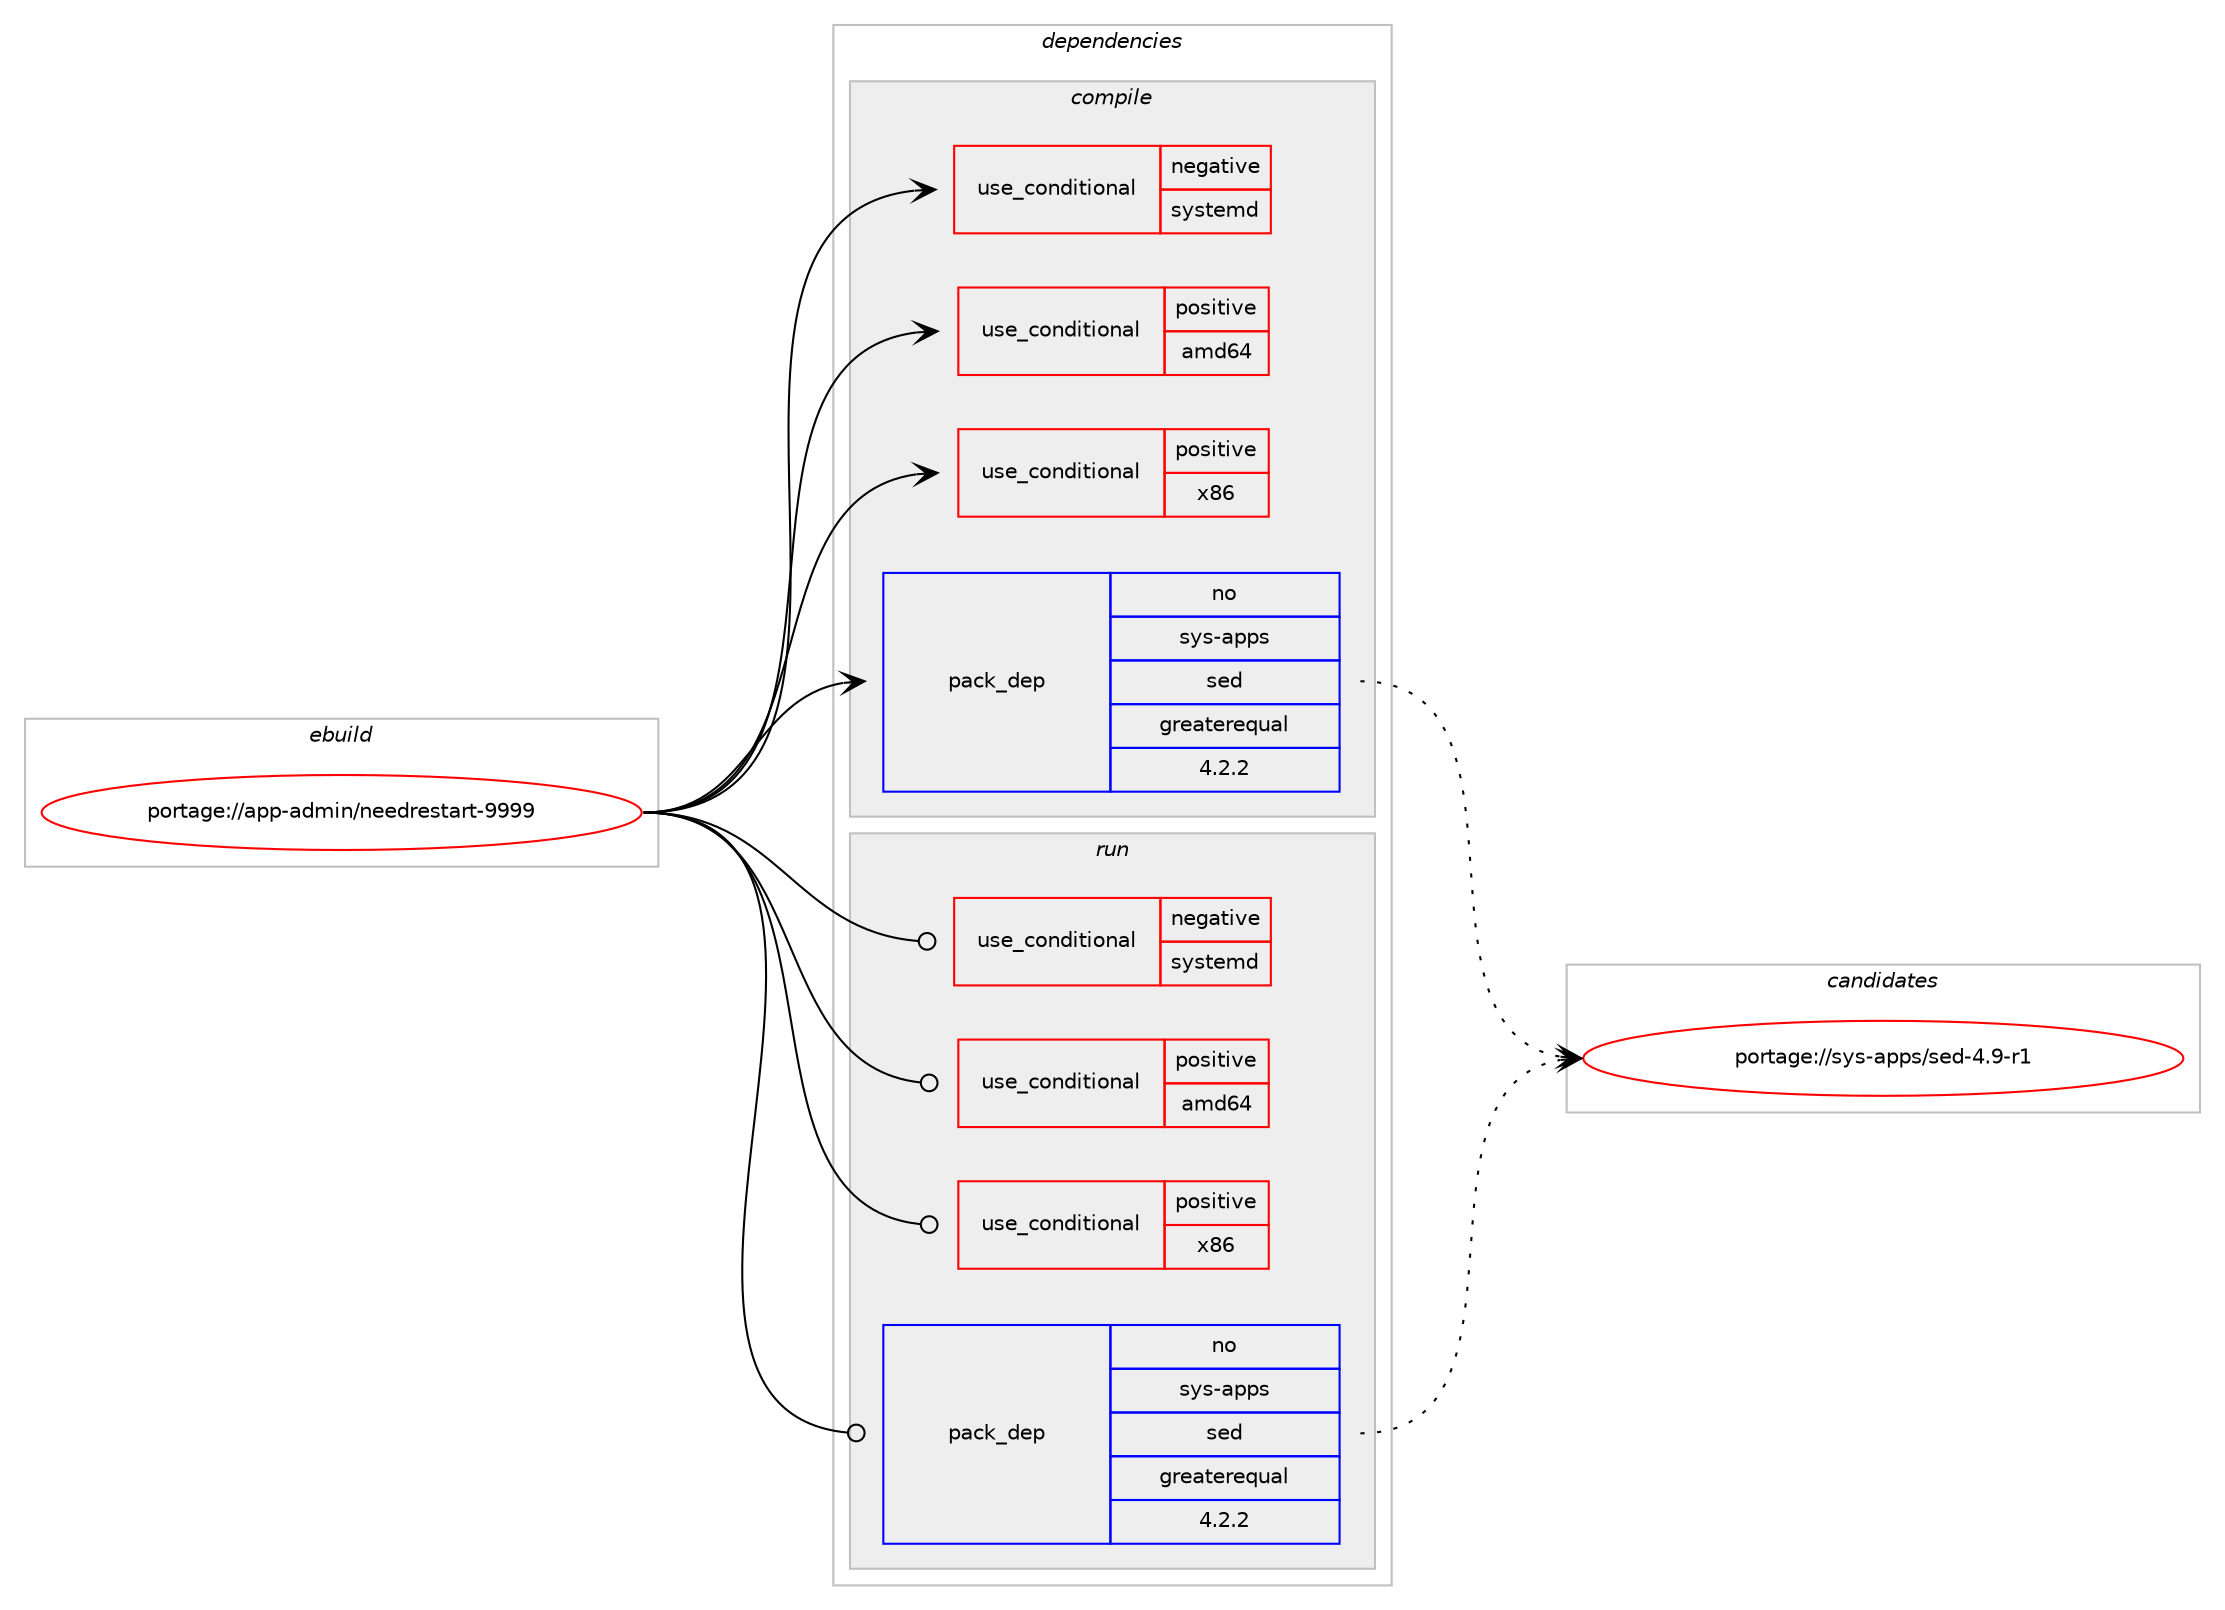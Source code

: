 digraph prolog {

# *************
# Graph options
# *************

newrank=true;
concentrate=true;
compound=true;
graph [rankdir=LR,fontname=Helvetica,fontsize=10,ranksep=1.5];#, ranksep=2.5, nodesep=0.2];
edge  [arrowhead=vee];
node  [fontname=Helvetica,fontsize=10];

# **********
# The ebuild
# **********

subgraph cluster_leftcol {
color=gray;
rank=same;
label=<<i>ebuild</i>>;
id [label="portage://app-admin/needrestart-9999", color=red, width=4, href="../app-admin/needrestart-9999.svg"];
}

# ****************
# The dependencies
# ****************

subgraph cluster_midcol {
color=gray;
label=<<i>dependencies</i>>;
subgraph cluster_compile {
fillcolor="#eeeeee";
style=filled;
label=<<i>compile</i>>;
subgraph cond683 {
dependency1152 [label=<<TABLE BORDER="0" CELLBORDER="1" CELLSPACING="0" CELLPADDING="4"><TR><TD ROWSPAN="3" CELLPADDING="10">use_conditional</TD></TR><TR><TD>negative</TD></TR><TR><TD>systemd</TD></TR></TABLE>>, shape=none, color=red];
# *** BEGIN UNKNOWN DEPENDENCY TYPE (TODO) ***
# dependency1152 -> package_dependency(portage://app-admin/needrestart-9999,install,no,sys-apps,init-system-helpers,none,[,,],[],[])
# *** END UNKNOWN DEPENDENCY TYPE (TODO) ***

}
id:e -> dependency1152:w [weight=20,style="solid",arrowhead="vee"];
subgraph cond684 {
dependency1153 [label=<<TABLE BORDER="0" CELLBORDER="1" CELLSPACING="0" CELLPADDING="4"><TR><TD ROWSPAN="3" CELLPADDING="10">use_conditional</TD></TR><TR><TD>positive</TD></TR><TR><TD>amd64</TD></TR></TABLE>>, shape=none, color=red];
# *** BEGIN UNKNOWN DEPENDENCY TYPE (TODO) ***
# dependency1153 -> package_dependency(portage://app-admin/needrestart-9999,install,no,sys-apps,iucode_tool,none,[,,],[],[])
# *** END UNKNOWN DEPENDENCY TYPE (TODO) ***

}
id:e -> dependency1153:w [weight=20,style="solid",arrowhead="vee"];
subgraph cond685 {
dependency1154 [label=<<TABLE BORDER="0" CELLBORDER="1" CELLSPACING="0" CELLPADDING="4"><TR><TD ROWSPAN="3" CELLPADDING="10">use_conditional</TD></TR><TR><TD>positive</TD></TR><TR><TD>x86</TD></TR></TABLE>>, shape=none, color=red];
# *** BEGIN UNKNOWN DEPENDENCY TYPE (TODO) ***
# dependency1154 -> package_dependency(portage://app-admin/needrestart-9999,install,no,sys-apps,iucode_tool,none,[,,],[],[])
# *** END UNKNOWN DEPENDENCY TYPE (TODO) ***

}
id:e -> dependency1154:w [weight=20,style="solid",arrowhead="vee"];
# *** BEGIN UNKNOWN DEPENDENCY TYPE (TODO) ***
# id -> package_dependency(portage://app-admin/needrestart-9999,install,no,dev-lang,perl,none,[,,],any_same_slot,[])
# *** END UNKNOWN DEPENDENCY TYPE (TODO) ***

# *** BEGIN UNKNOWN DEPENDENCY TYPE (TODO) ***
# id -> package_dependency(portage://app-admin/needrestart-9999,install,no,dev-perl,Module-Find,none,[,,],[],[])
# *** END UNKNOWN DEPENDENCY TYPE (TODO) ***

# *** BEGIN UNKNOWN DEPENDENCY TYPE (TODO) ***
# id -> package_dependency(portage://app-admin/needrestart-9999,install,no,dev-perl,Module-ScanDeps,none,[,,],[],[])
# *** END UNKNOWN DEPENDENCY TYPE (TODO) ***

# *** BEGIN UNKNOWN DEPENDENCY TYPE (TODO) ***
# id -> package_dependency(portage://app-admin/needrestart-9999,install,no,dev-perl,Proc-ProcessTable,none,[,,],[],[])
# *** END UNKNOWN DEPENDENCY TYPE (TODO) ***

# *** BEGIN UNKNOWN DEPENDENCY TYPE (TODO) ***
# id -> package_dependency(portage://app-admin/needrestart-9999,install,no,dev-perl,Sort-Naturally,none,[,,],[],[])
# *** END UNKNOWN DEPENDENCY TYPE (TODO) ***

# *** BEGIN UNKNOWN DEPENDENCY TYPE (TODO) ***
# id -> package_dependency(portage://app-admin/needrestart-9999,install,no,dev-perl,TermReadKey,none,[,,],[],[])
# *** END UNKNOWN DEPENDENCY TYPE (TODO) ***

# *** BEGIN UNKNOWN DEPENDENCY TYPE (TODO) ***
# id -> package_dependency(portage://app-admin/needrestart-9999,install,no,dev-perl,libintl-perl,none,[,,],[],[])
# *** END UNKNOWN DEPENDENCY TYPE (TODO) ***

subgraph pack453 {
dependency1155 [label=<<TABLE BORDER="0" CELLBORDER="1" CELLSPACING="0" CELLPADDING="4" WIDTH="220"><TR><TD ROWSPAN="6" CELLPADDING="30">pack_dep</TD></TR><TR><TD WIDTH="110">no</TD></TR><TR><TD>sys-apps</TD></TR><TR><TD>sed</TD></TR><TR><TD>greaterequal</TD></TR><TR><TD>4.2.2</TD></TR></TABLE>>, shape=none, color=blue];
}
id:e -> dependency1155:w [weight=20,style="solid",arrowhead="vee"];
# *** BEGIN UNKNOWN DEPENDENCY TYPE (TODO) ***
# id -> package_dependency(portage://app-admin/needrestart-9999,install,no,sys-devel,gettext,none,[,,],[],[])
# *** END UNKNOWN DEPENDENCY TYPE (TODO) ***

}
subgraph cluster_compileandrun {
fillcolor="#eeeeee";
style=filled;
label=<<i>compile and run</i>>;
}
subgraph cluster_run {
fillcolor="#eeeeee";
style=filled;
label=<<i>run</i>>;
subgraph cond686 {
dependency1156 [label=<<TABLE BORDER="0" CELLBORDER="1" CELLSPACING="0" CELLPADDING="4"><TR><TD ROWSPAN="3" CELLPADDING="10">use_conditional</TD></TR><TR><TD>negative</TD></TR><TR><TD>systemd</TD></TR></TABLE>>, shape=none, color=red];
# *** BEGIN UNKNOWN DEPENDENCY TYPE (TODO) ***
# dependency1156 -> package_dependency(portage://app-admin/needrestart-9999,run,no,sys-apps,init-system-helpers,none,[,,],[],[])
# *** END UNKNOWN DEPENDENCY TYPE (TODO) ***

}
id:e -> dependency1156:w [weight=20,style="solid",arrowhead="odot"];
subgraph cond687 {
dependency1157 [label=<<TABLE BORDER="0" CELLBORDER="1" CELLSPACING="0" CELLPADDING="4"><TR><TD ROWSPAN="3" CELLPADDING="10">use_conditional</TD></TR><TR><TD>positive</TD></TR><TR><TD>amd64</TD></TR></TABLE>>, shape=none, color=red];
# *** BEGIN UNKNOWN DEPENDENCY TYPE (TODO) ***
# dependency1157 -> package_dependency(portage://app-admin/needrestart-9999,run,no,sys-apps,iucode_tool,none,[,,],[],[])
# *** END UNKNOWN DEPENDENCY TYPE (TODO) ***

}
id:e -> dependency1157:w [weight=20,style="solid",arrowhead="odot"];
subgraph cond688 {
dependency1158 [label=<<TABLE BORDER="0" CELLBORDER="1" CELLSPACING="0" CELLPADDING="4"><TR><TD ROWSPAN="3" CELLPADDING="10">use_conditional</TD></TR><TR><TD>positive</TD></TR><TR><TD>x86</TD></TR></TABLE>>, shape=none, color=red];
# *** BEGIN UNKNOWN DEPENDENCY TYPE (TODO) ***
# dependency1158 -> package_dependency(portage://app-admin/needrestart-9999,run,no,sys-apps,iucode_tool,none,[,,],[],[])
# *** END UNKNOWN DEPENDENCY TYPE (TODO) ***

}
id:e -> dependency1158:w [weight=20,style="solid",arrowhead="odot"];
# *** BEGIN UNKNOWN DEPENDENCY TYPE (TODO) ***
# id -> package_dependency(portage://app-admin/needrestart-9999,run,no,dev-lang,perl,none,[,,],any_same_slot,[])
# *** END UNKNOWN DEPENDENCY TYPE (TODO) ***

# *** BEGIN UNKNOWN DEPENDENCY TYPE (TODO) ***
# id -> package_dependency(portage://app-admin/needrestart-9999,run,no,dev-perl,Module-Find,none,[,,],[],[])
# *** END UNKNOWN DEPENDENCY TYPE (TODO) ***

# *** BEGIN UNKNOWN DEPENDENCY TYPE (TODO) ***
# id -> package_dependency(portage://app-admin/needrestart-9999,run,no,dev-perl,Module-ScanDeps,none,[,,],[],[])
# *** END UNKNOWN DEPENDENCY TYPE (TODO) ***

# *** BEGIN UNKNOWN DEPENDENCY TYPE (TODO) ***
# id -> package_dependency(portage://app-admin/needrestart-9999,run,no,dev-perl,Proc-ProcessTable,none,[,,],[],[])
# *** END UNKNOWN DEPENDENCY TYPE (TODO) ***

# *** BEGIN UNKNOWN DEPENDENCY TYPE (TODO) ***
# id -> package_dependency(portage://app-admin/needrestart-9999,run,no,dev-perl,Sort-Naturally,none,[,,],[],[])
# *** END UNKNOWN DEPENDENCY TYPE (TODO) ***

# *** BEGIN UNKNOWN DEPENDENCY TYPE (TODO) ***
# id -> package_dependency(portage://app-admin/needrestart-9999,run,no,dev-perl,TermReadKey,none,[,,],[],[])
# *** END UNKNOWN DEPENDENCY TYPE (TODO) ***

# *** BEGIN UNKNOWN DEPENDENCY TYPE (TODO) ***
# id -> package_dependency(portage://app-admin/needrestart-9999,run,no,dev-perl,libintl-perl,none,[,,],[],[])
# *** END UNKNOWN DEPENDENCY TYPE (TODO) ***

subgraph pack454 {
dependency1159 [label=<<TABLE BORDER="0" CELLBORDER="1" CELLSPACING="0" CELLPADDING="4" WIDTH="220"><TR><TD ROWSPAN="6" CELLPADDING="30">pack_dep</TD></TR><TR><TD WIDTH="110">no</TD></TR><TR><TD>sys-apps</TD></TR><TR><TD>sed</TD></TR><TR><TD>greaterequal</TD></TR><TR><TD>4.2.2</TD></TR></TABLE>>, shape=none, color=blue];
}
id:e -> dependency1159:w [weight=20,style="solid",arrowhead="odot"];
}
}

# **************
# The candidates
# **************

subgraph cluster_choices {
rank=same;
color=gray;
label=<<i>candidates</i>>;

subgraph choice453 {
color=black;
nodesep=1;
choice115121115459711211211547115101100455246574511449 [label="portage://sys-apps/sed-4.9-r1", color=red, width=4,href="../sys-apps/sed-4.9-r1.svg"];
dependency1155:e -> choice115121115459711211211547115101100455246574511449:w [style=dotted,weight="100"];
}
subgraph choice454 {
color=black;
nodesep=1;
choice115121115459711211211547115101100455246574511449 [label="portage://sys-apps/sed-4.9-r1", color=red, width=4,href="../sys-apps/sed-4.9-r1.svg"];
dependency1159:e -> choice115121115459711211211547115101100455246574511449:w [style=dotted,weight="100"];
}
}

}
